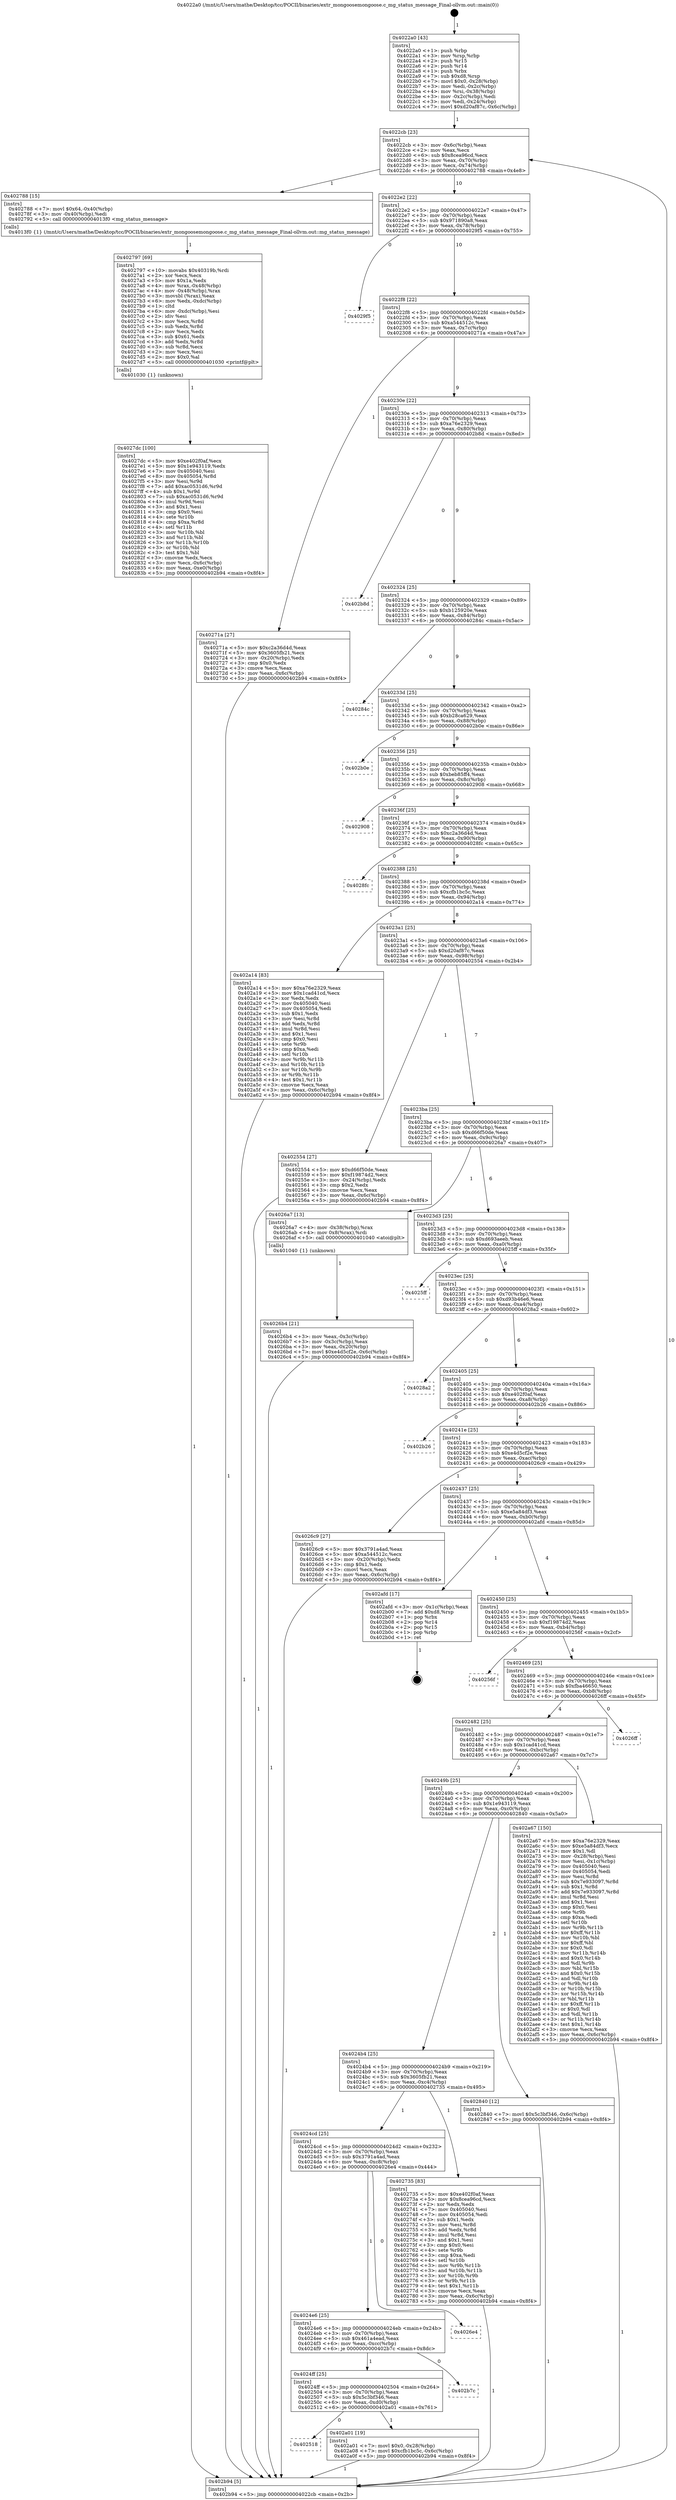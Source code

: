 digraph "0x4022a0" {
  label = "0x4022a0 (/mnt/c/Users/mathe/Desktop/tcc/POCII/binaries/extr_mongoosemongoose.c_mg_status_message_Final-ollvm.out::main(0))"
  labelloc = "t"
  node[shape=record]

  Entry [label="",width=0.3,height=0.3,shape=circle,fillcolor=black,style=filled]
  "0x4022cb" [label="{
     0x4022cb [23]\l
     | [instrs]\l
     &nbsp;&nbsp;0x4022cb \<+3\>: mov -0x6c(%rbp),%eax\l
     &nbsp;&nbsp;0x4022ce \<+2\>: mov %eax,%ecx\l
     &nbsp;&nbsp;0x4022d0 \<+6\>: sub $0x8cea96cd,%ecx\l
     &nbsp;&nbsp;0x4022d6 \<+3\>: mov %eax,-0x70(%rbp)\l
     &nbsp;&nbsp;0x4022d9 \<+3\>: mov %ecx,-0x74(%rbp)\l
     &nbsp;&nbsp;0x4022dc \<+6\>: je 0000000000402788 \<main+0x4e8\>\l
  }"]
  "0x402788" [label="{
     0x402788 [15]\l
     | [instrs]\l
     &nbsp;&nbsp;0x402788 \<+7\>: movl $0x64,-0x40(%rbp)\l
     &nbsp;&nbsp;0x40278f \<+3\>: mov -0x40(%rbp),%edi\l
     &nbsp;&nbsp;0x402792 \<+5\>: call 00000000004013f0 \<mg_status_message\>\l
     | [calls]\l
     &nbsp;&nbsp;0x4013f0 \{1\} (/mnt/c/Users/mathe/Desktop/tcc/POCII/binaries/extr_mongoosemongoose.c_mg_status_message_Final-ollvm.out::mg_status_message)\l
  }"]
  "0x4022e2" [label="{
     0x4022e2 [22]\l
     | [instrs]\l
     &nbsp;&nbsp;0x4022e2 \<+5\>: jmp 00000000004022e7 \<main+0x47\>\l
     &nbsp;&nbsp;0x4022e7 \<+3\>: mov -0x70(%rbp),%eax\l
     &nbsp;&nbsp;0x4022ea \<+5\>: sub $0x971890a8,%eax\l
     &nbsp;&nbsp;0x4022ef \<+3\>: mov %eax,-0x78(%rbp)\l
     &nbsp;&nbsp;0x4022f2 \<+6\>: je 00000000004029f5 \<main+0x755\>\l
  }"]
  Exit [label="",width=0.3,height=0.3,shape=circle,fillcolor=black,style=filled,peripheries=2]
  "0x4029f5" [label="{
     0x4029f5\l
  }", style=dashed]
  "0x4022f8" [label="{
     0x4022f8 [22]\l
     | [instrs]\l
     &nbsp;&nbsp;0x4022f8 \<+5\>: jmp 00000000004022fd \<main+0x5d\>\l
     &nbsp;&nbsp;0x4022fd \<+3\>: mov -0x70(%rbp),%eax\l
     &nbsp;&nbsp;0x402300 \<+5\>: sub $0xa544512c,%eax\l
     &nbsp;&nbsp;0x402305 \<+3\>: mov %eax,-0x7c(%rbp)\l
     &nbsp;&nbsp;0x402308 \<+6\>: je 000000000040271a \<main+0x47a\>\l
  }"]
  "0x402518" [label="{
     0x402518\l
  }", style=dashed]
  "0x40271a" [label="{
     0x40271a [27]\l
     | [instrs]\l
     &nbsp;&nbsp;0x40271a \<+5\>: mov $0xc2a36d4d,%eax\l
     &nbsp;&nbsp;0x40271f \<+5\>: mov $0x3605fb21,%ecx\l
     &nbsp;&nbsp;0x402724 \<+3\>: mov -0x20(%rbp),%edx\l
     &nbsp;&nbsp;0x402727 \<+3\>: cmp $0x0,%edx\l
     &nbsp;&nbsp;0x40272a \<+3\>: cmove %ecx,%eax\l
     &nbsp;&nbsp;0x40272d \<+3\>: mov %eax,-0x6c(%rbp)\l
     &nbsp;&nbsp;0x402730 \<+5\>: jmp 0000000000402b94 \<main+0x8f4\>\l
  }"]
  "0x40230e" [label="{
     0x40230e [22]\l
     | [instrs]\l
     &nbsp;&nbsp;0x40230e \<+5\>: jmp 0000000000402313 \<main+0x73\>\l
     &nbsp;&nbsp;0x402313 \<+3\>: mov -0x70(%rbp),%eax\l
     &nbsp;&nbsp;0x402316 \<+5\>: sub $0xa76e2329,%eax\l
     &nbsp;&nbsp;0x40231b \<+3\>: mov %eax,-0x80(%rbp)\l
     &nbsp;&nbsp;0x40231e \<+6\>: je 0000000000402b8d \<main+0x8ed\>\l
  }"]
  "0x402a01" [label="{
     0x402a01 [19]\l
     | [instrs]\l
     &nbsp;&nbsp;0x402a01 \<+7\>: movl $0x0,-0x28(%rbp)\l
     &nbsp;&nbsp;0x402a08 \<+7\>: movl $0xcfb1bc5c,-0x6c(%rbp)\l
     &nbsp;&nbsp;0x402a0f \<+5\>: jmp 0000000000402b94 \<main+0x8f4\>\l
  }"]
  "0x402b8d" [label="{
     0x402b8d\l
  }", style=dashed]
  "0x402324" [label="{
     0x402324 [25]\l
     | [instrs]\l
     &nbsp;&nbsp;0x402324 \<+5\>: jmp 0000000000402329 \<main+0x89\>\l
     &nbsp;&nbsp;0x402329 \<+3\>: mov -0x70(%rbp),%eax\l
     &nbsp;&nbsp;0x40232c \<+5\>: sub $0xb125920e,%eax\l
     &nbsp;&nbsp;0x402331 \<+6\>: mov %eax,-0x84(%rbp)\l
     &nbsp;&nbsp;0x402337 \<+6\>: je 000000000040284c \<main+0x5ac\>\l
  }"]
  "0x4024ff" [label="{
     0x4024ff [25]\l
     | [instrs]\l
     &nbsp;&nbsp;0x4024ff \<+5\>: jmp 0000000000402504 \<main+0x264\>\l
     &nbsp;&nbsp;0x402504 \<+3\>: mov -0x70(%rbp),%eax\l
     &nbsp;&nbsp;0x402507 \<+5\>: sub $0x5c3bf346,%eax\l
     &nbsp;&nbsp;0x40250c \<+6\>: mov %eax,-0xd0(%rbp)\l
     &nbsp;&nbsp;0x402512 \<+6\>: je 0000000000402a01 \<main+0x761\>\l
  }"]
  "0x40284c" [label="{
     0x40284c\l
  }", style=dashed]
  "0x40233d" [label="{
     0x40233d [25]\l
     | [instrs]\l
     &nbsp;&nbsp;0x40233d \<+5\>: jmp 0000000000402342 \<main+0xa2\>\l
     &nbsp;&nbsp;0x402342 \<+3\>: mov -0x70(%rbp),%eax\l
     &nbsp;&nbsp;0x402345 \<+5\>: sub $0xb28ca629,%eax\l
     &nbsp;&nbsp;0x40234a \<+6\>: mov %eax,-0x88(%rbp)\l
     &nbsp;&nbsp;0x402350 \<+6\>: je 0000000000402b0e \<main+0x86e\>\l
  }"]
  "0x402b7c" [label="{
     0x402b7c\l
  }", style=dashed]
  "0x402b0e" [label="{
     0x402b0e\l
  }", style=dashed]
  "0x402356" [label="{
     0x402356 [25]\l
     | [instrs]\l
     &nbsp;&nbsp;0x402356 \<+5\>: jmp 000000000040235b \<main+0xbb\>\l
     &nbsp;&nbsp;0x40235b \<+3\>: mov -0x70(%rbp),%eax\l
     &nbsp;&nbsp;0x40235e \<+5\>: sub $0xbeb85ff4,%eax\l
     &nbsp;&nbsp;0x402363 \<+6\>: mov %eax,-0x8c(%rbp)\l
     &nbsp;&nbsp;0x402369 \<+6\>: je 0000000000402908 \<main+0x668\>\l
  }"]
  "0x4024e6" [label="{
     0x4024e6 [25]\l
     | [instrs]\l
     &nbsp;&nbsp;0x4024e6 \<+5\>: jmp 00000000004024eb \<main+0x24b\>\l
     &nbsp;&nbsp;0x4024eb \<+3\>: mov -0x70(%rbp),%eax\l
     &nbsp;&nbsp;0x4024ee \<+5\>: sub $0x461a4ead,%eax\l
     &nbsp;&nbsp;0x4024f3 \<+6\>: mov %eax,-0xcc(%rbp)\l
     &nbsp;&nbsp;0x4024f9 \<+6\>: je 0000000000402b7c \<main+0x8dc\>\l
  }"]
  "0x402908" [label="{
     0x402908\l
  }", style=dashed]
  "0x40236f" [label="{
     0x40236f [25]\l
     | [instrs]\l
     &nbsp;&nbsp;0x40236f \<+5\>: jmp 0000000000402374 \<main+0xd4\>\l
     &nbsp;&nbsp;0x402374 \<+3\>: mov -0x70(%rbp),%eax\l
     &nbsp;&nbsp;0x402377 \<+5\>: sub $0xc2a36d4d,%eax\l
     &nbsp;&nbsp;0x40237c \<+6\>: mov %eax,-0x90(%rbp)\l
     &nbsp;&nbsp;0x402382 \<+6\>: je 00000000004028fc \<main+0x65c\>\l
  }"]
  "0x4026e4" [label="{
     0x4026e4\l
  }", style=dashed]
  "0x4028fc" [label="{
     0x4028fc\l
  }", style=dashed]
  "0x402388" [label="{
     0x402388 [25]\l
     | [instrs]\l
     &nbsp;&nbsp;0x402388 \<+5\>: jmp 000000000040238d \<main+0xed\>\l
     &nbsp;&nbsp;0x40238d \<+3\>: mov -0x70(%rbp),%eax\l
     &nbsp;&nbsp;0x402390 \<+5\>: sub $0xcfb1bc5c,%eax\l
     &nbsp;&nbsp;0x402395 \<+6\>: mov %eax,-0x94(%rbp)\l
     &nbsp;&nbsp;0x40239b \<+6\>: je 0000000000402a14 \<main+0x774\>\l
  }"]
  "0x4027dc" [label="{
     0x4027dc [100]\l
     | [instrs]\l
     &nbsp;&nbsp;0x4027dc \<+5\>: mov $0xe402f0af,%ecx\l
     &nbsp;&nbsp;0x4027e1 \<+5\>: mov $0x1e943119,%edx\l
     &nbsp;&nbsp;0x4027e6 \<+7\>: mov 0x405040,%esi\l
     &nbsp;&nbsp;0x4027ed \<+8\>: mov 0x405054,%r8d\l
     &nbsp;&nbsp;0x4027f5 \<+3\>: mov %esi,%r9d\l
     &nbsp;&nbsp;0x4027f8 \<+7\>: add $0xac0531d6,%r9d\l
     &nbsp;&nbsp;0x4027ff \<+4\>: sub $0x1,%r9d\l
     &nbsp;&nbsp;0x402803 \<+7\>: sub $0xac0531d6,%r9d\l
     &nbsp;&nbsp;0x40280a \<+4\>: imul %r9d,%esi\l
     &nbsp;&nbsp;0x40280e \<+3\>: and $0x1,%esi\l
     &nbsp;&nbsp;0x402811 \<+3\>: cmp $0x0,%esi\l
     &nbsp;&nbsp;0x402814 \<+4\>: sete %r10b\l
     &nbsp;&nbsp;0x402818 \<+4\>: cmp $0xa,%r8d\l
     &nbsp;&nbsp;0x40281c \<+4\>: setl %r11b\l
     &nbsp;&nbsp;0x402820 \<+3\>: mov %r10b,%bl\l
     &nbsp;&nbsp;0x402823 \<+3\>: and %r11b,%bl\l
     &nbsp;&nbsp;0x402826 \<+3\>: xor %r11b,%r10b\l
     &nbsp;&nbsp;0x402829 \<+3\>: or %r10b,%bl\l
     &nbsp;&nbsp;0x40282c \<+3\>: test $0x1,%bl\l
     &nbsp;&nbsp;0x40282f \<+3\>: cmovne %edx,%ecx\l
     &nbsp;&nbsp;0x402832 \<+3\>: mov %ecx,-0x6c(%rbp)\l
     &nbsp;&nbsp;0x402835 \<+6\>: mov %eax,-0xe0(%rbp)\l
     &nbsp;&nbsp;0x40283b \<+5\>: jmp 0000000000402b94 \<main+0x8f4\>\l
  }"]
  "0x402a14" [label="{
     0x402a14 [83]\l
     | [instrs]\l
     &nbsp;&nbsp;0x402a14 \<+5\>: mov $0xa76e2329,%eax\l
     &nbsp;&nbsp;0x402a19 \<+5\>: mov $0x1cad41cd,%ecx\l
     &nbsp;&nbsp;0x402a1e \<+2\>: xor %edx,%edx\l
     &nbsp;&nbsp;0x402a20 \<+7\>: mov 0x405040,%esi\l
     &nbsp;&nbsp;0x402a27 \<+7\>: mov 0x405054,%edi\l
     &nbsp;&nbsp;0x402a2e \<+3\>: sub $0x1,%edx\l
     &nbsp;&nbsp;0x402a31 \<+3\>: mov %esi,%r8d\l
     &nbsp;&nbsp;0x402a34 \<+3\>: add %edx,%r8d\l
     &nbsp;&nbsp;0x402a37 \<+4\>: imul %r8d,%esi\l
     &nbsp;&nbsp;0x402a3b \<+3\>: and $0x1,%esi\l
     &nbsp;&nbsp;0x402a3e \<+3\>: cmp $0x0,%esi\l
     &nbsp;&nbsp;0x402a41 \<+4\>: sete %r9b\l
     &nbsp;&nbsp;0x402a45 \<+3\>: cmp $0xa,%edi\l
     &nbsp;&nbsp;0x402a48 \<+4\>: setl %r10b\l
     &nbsp;&nbsp;0x402a4c \<+3\>: mov %r9b,%r11b\l
     &nbsp;&nbsp;0x402a4f \<+3\>: and %r10b,%r11b\l
     &nbsp;&nbsp;0x402a52 \<+3\>: xor %r10b,%r9b\l
     &nbsp;&nbsp;0x402a55 \<+3\>: or %r9b,%r11b\l
     &nbsp;&nbsp;0x402a58 \<+4\>: test $0x1,%r11b\l
     &nbsp;&nbsp;0x402a5c \<+3\>: cmovne %ecx,%eax\l
     &nbsp;&nbsp;0x402a5f \<+3\>: mov %eax,-0x6c(%rbp)\l
     &nbsp;&nbsp;0x402a62 \<+5\>: jmp 0000000000402b94 \<main+0x8f4\>\l
  }"]
  "0x4023a1" [label="{
     0x4023a1 [25]\l
     | [instrs]\l
     &nbsp;&nbsp;0x4023a1 \<+5\>: jmp 00000000004023a6 \<main+0x106\>\l
     &nbsp;&nbsp;0x4023a6 \<+3\>: mov -0x70(%rbp),%eax\l
     &nbsp;&nbsp;0x4023a9 \<+5\>: sub $0xd20af87c,%eax\l
     &nbsp;&nbsp;0x4023ae \<+6\>: mov %eax,-0x98(%rbp)\l
     &nbsp;&nbsp;0x4023b4 \<+6\>: je 0000000000402554 \<main+0x2b4\>\l
  }"]
  "0x402797" [label="{
     0x402797 [69]\l
     | [instrs]\l
     &nbsp;&nbsp;0x402797 \<+10\>: movabs $0x40319b,%rdi\l
     &nbsp;&nbsp;0x4027a1 \<+2\>: xor %ecx,%ecx\l
     &nbsp;&nbsp;0x4027a3 \<+5\>: mov $0x1a,%edx\l
     &nbsp;&nbsp;0x4027a8 \<+4\>: mov %rax,-0x48(%rbp)\l
     &nbsp;&nbsp;0x4027ac \<+4\>: mov -0x48(%rbp),%rax\l
     &nbsp;&nbsp;0x4027b0 \<+3\>: movsbl (%rax),%eax\l
     &nbsp;&nbsp;0x4027b3 \<+6\>: mov %edx,-0xdc(%rbp)\l
     &nbsp;&nbsp;0x4027b9 \<+1\>: cltd\l
     &nbsp;&nbsp;0x4027ba \<+6\>: mov -0xdc(%rbp),%esi\l
     &nbsp;&nbsp;0x4027c0 \<+2\>: idiv %esi\l
     &nbsp;&nbsp;0x4027c2 \<+3\>: mov %ecx,%r8d\l
     &nbsp;&nbsp;0x4027c5 \<+3\>: sub %edx,%r8d\l
     &nbsp;&nbsp;0x4027c8 \<+2\>: mov %ecx,%edx\l
     &nbsp;&nbsp;0x4027ca \<+3\>: sub $0x61,%edx\l
     &nbsp;&nbsp;0x4027cd \<+3\>: add %edx,%r8d\l
     &nbsp;&nbsp;0x4027d0 \<+3\>: sub %r8d,%ecx\l
     &nbsp;&nbsp;0x4027d3 \<+2\>: mov %ecx,%esi\l
     &nbsp;&nbsp;0x4027d5 \<+2\>: mov $0x0,%al\l
     &nbsp;&nbsp;0x4027d7 \<+5\>: call 0000000000401030 \<printf@plt\>\l
     | [calls]\l
     &nbsp;&nbsp;0x401030 \{1\} (unknown)\l
  }"]
  "0x402554" [label="{
     0x402554 [27]\l
     | [instrs]\l
     &nbsp;&nbsp;0x402554 \<+5\>: mov $0xd66f50de,%eax\l
     &nbsp;&nbsp;0x402559 \<+5\>: mov $0xf19874d2,%ecx\l
     &nbsp;&nbsp;0x40255e \<+3\>: mov -0x24(%rbp),%edx\l
     &nbsp;&nbsp;0x402561 \<+3\>: cmp $0x2,%edx\l
     &nbsp;&nbsp;0x402564 \<+3\>: cmovne %ecx,%eax\l
     &nbsp;&nbsp;0x402567 \<+3\>: mov %eax,-0x6c(%rbp)\l
     &nbsp;&nbsp;0x40256a \<+5\>: jmp 0000000000402b94 \<main+0x8f4\>\l
  }"]
  "0x4023ba" [label="{
     0x4023ba [25]\l
     | [instrs]\l
     &nbsp;&nbsp;0x4023ba \<+5\>: jmp 00000000004023bf \<main+0x11f\>\l
     &nbsp;&nbsp;0x4023bf \<+3\>: mov -0x70(%rbp),%eax\l
     &nbsp;&nbsp;0x4023c2 \<+5\>: sub $0xd66f50de,%eax\l
     &nbsp;&nbsp;0x4023c7 \<+6\>: mov %eax,-0x9c(%rbp)\l
     &nbsp;&nbsp;0x4023cd \<+6\>: je 00000000004026a7 \<main+0x407\>\l
  }"]
  "0x402b94" [label="{
     0x402b94 [5]\l
     | [instrs]\l
     &nbsp;&nbsp;0x402b94 \<+5\>: jmp 00000000004022cb \<main+0x2b\>\l
  }"]
  "0x4022a0" [label="{
     0x4022a0 [43]\l
     | [instrs]\l
     &nbsp;&nbsp;0x4022a0 \<+1\>: push %rbp\l
     &nbsp;&nbsp;0x4022a1 \<+3\>: mov %rsp,%rbp\l
     &nbsp;&nbsp;0x4022a4 \<+2\>: push %r15\l
     &nbsp;&nbsp;0x4022a6 \<+2\>: push %r14\l
     &nbsp;&nbsp;0x4022a8 \<+1\>: push %rbx\l
     &nbsp;&nbsp;0x4022a9 \<+7\>: sub $0xd8,%rsp\l
     &nbsp;&nbsp;0x4022b0 \<+7\>: movl $0x0,-0x28(%rbp)\l
     &nbsp;&nbsp;0x4022b7 \<+3\>: mov %edi,-0x2c(%rbp)\l
     &nbsp;&nbsp;0x4022ba \<+4\>: mov %rsi,-0x38(%rbp)\l
     &nbsp;&nbsp;0x4022be \<+3\>: mov -0x2c(%rbp),%edi\l
     &nbsp;&nbsp;0x4022c1 \<+3\>: mov %edi,-0x24(%rbp)\l
     &nbsp;&nbsp;0x4022c4 \<+7\>: movl $0xd20af87c,-0x6c(%rbp)\l
  }"]
  "0x4024cd" [label="{
     0x4024cd [25]\l
     | [instrs]\l
     &nbsp;&nbsp;0x4024cd \<+5\>: jmp 00000000004024d2 \<main+0x232\>\l
     &nbsp;&nbsp;0x4024d2 \<+3\>: mov -0x70(%rbp),%eax\l
     &nbsp;&nbsp;0x4024d5 \<+5\>: sub $0x3791a4ad,%eax\l
     &nbsp;&nbsp;0x4024da \<+6\>: mov %eax,-0xc8(%rbp)\l
     &nbsp;&nbsp;0x4024e0 \<+6\>: je 00000000004026e4 \<main+0x444\>\l
  }"]
  "0x4026a7" [label="{
     0x4026a7 [13]\l
     | [instrs]\l
     &nbsp;&nbsp;0x4026a7 \<+4\>: mov -0x38(%rbp),%rax\l
     &nbsp;&nbsp;0x4026ab \<+4\>: mov 0x8(%rax),%rdi\l
     &nbsp;&nbsp;0x4026af \<+5\>: call 0000000000401040 \<atoi@plt\>\l
     | [calls]\l
     &nbsp;&nbsp;0x401040 \{1\} (unknown)\l
  }"]
  "0x4023d3" [label="{
     0x4023d3 [25]\l
     | [instrs]\l
     &nbsp;&nbsp;0x4023d3 \<+5\>: jmp 00000000004023d8 \<main+0x138\>\l
     &nbsp;&nbsp;0x4023d8 \<+3\>: mov -0x70(%rbp),%eax\l
     &nbsp;&nbsp;0x4023db \<+5\>: sub $0xd693aeeb,%eax\l
     &nbsp;&nbsp;0x4023e0 \<+6\>: mov %eax,-0xa0(%rbp)\l
     &nbsp;&nbsp;0x4023e6 \<+6\>: je 00000000004025ff \<main+0x35f\>\l
  }"]
  "0x4026b4" [label="{
     0x4026b4 [21]\l
     | [instrs]\l
     &nbsp;&nbsp;0x4026b4 \<+3\>: mov %eax,-0x3c(%rbp)\l
     &nbsp;&nbsp;0x4026b7 \<+3\>: mov -0x3c(%rbp),%eax\l
     &nbsp;&nbsp;0x4026ba \<+3\>: mov %eax,-0x20(%rbp)\l
     &nbsp;&nbsp;0x4026bd \<+7\>: movl $0xe4d5cf2e,-0x6c(%rbp)\l
     &nbsp;&nbsp;0x4026c4 \<+5\>: jmp 0000000000402b94 \<main+0x8f4\>\l
  }"]
  "0x402735" [label="{
     0x402735 [83]\l
     | [instrs]\l
     &nbsp;&nbsp;0x402735 \<+5\>: mov $0xe402f0af,%eax\l
     &nbsp;&nbsp;0x40273a \<+5\>: mov $0x8cea96cd,%ecx\l
     &nbsp;&nbsp;0x40273f \<+2\>: xor %edx,%edx\l
     &nbsp;&nbsp;0x402741 \<+7\>: mov 0x405040,%esi\l
     &nbsp;&nbsp;0x402748 \<+7\>: mov 0x405054,%edi\l
     &nbsp;&nbsp;0x40274f \<+3\>: sub $0x1,%edx\l
     &nbsp;&nbsp;0x402752 \<+3\>: mov %esi,%r8d\l
     &nbsp;&nbsp;0x402755 \<+3\>: add %edx,%r8d\l
     &nbsp;&nbsp;0x402758 \<+4\>: imul %r8d,%esi\l
     &nbsp;&nbsp;0x40275c \<+3\>: and $0x1,%esi\l
     &nbsp;&nbsp;0x40275f \<+3\>: cmp $0x0,%esi\l
     &nbsp;&nbsp;0x402762 \<+4\>: sete %r9b\l
     &nbsp;&nbsp;0x402766 \<+3\>: cmp $0xa,%edi\l
     &nbsp;&nbsp;0x402769 \<+4\>: setl %r10b\l
     &nbsp;&nbsp;0x40276d \<+3\>: mov %r9b,%r11b\l
     &nbsp;&nbsp;0x402770 \<+3\>: and %r10b,%r11b\l
     &nbsp;&nbsp;0x402773 \<+3\>: xor %r10b,%r9b\l
     &nbsp;&nbsp;0x402776 \<+3\>: or %r9b,%r11b\l
     &nbsp;&nbsp;0x402779 \<+4\>: test $0x1,%r11b\l
     &nbsp;&nbsp;0x40277d \<+3\>: cmovne %ecx,%eax\l
     &nbsp;&nbsp;0x402780 \<+3\>: mov %eax,-0x6c(%rbp)\l
     &nbsp;&nbsp;0x402783 \<+5\>: jmp 0000000000402b94 \<main+0x8f4\>\l
  }"]
  "0x4025ff" [label="{
     0x4025ff\l
  }", style=dashed]
  "0x4023ec" [label="{
     0x4023ec [25]\l
     | [instrs]\l
     &nbsp;&nbsp;0x4023ec \<+5\>: jmp 00000000004023f1 \<main+0x151\>\l
     &nbsp;&nbsp;0x4023f1 \<+3\>: mov -0x70(%rbp),%eax\l
     &nbsp;&nbsp;0x4023f4 \<+5\>: sub $0xd93b46e6,%eax\l
     &nbsp;&nbsp;0x4023f9 \<+6\>: mov %eax,-0xa4(%rbp)\l
     &nbsp;&nbsp;0x4023ff \<+6\>: je 00000000004028a2 \<main+0x602\>\l
  }"]
  "0x4024b4" [label="{
     0x4024b4 [25]\l
     | [instrs]\l
     &nbsp;&nbsp;0x4024b4 \<+5\>: jmp 00000000004024b9 \<main+0x219\>\l
     &nbsp;&nbsp;0x4024b9 \<+3\>: mov -0x70(%rbp),%eax\l
     &nbsp;&nbsp;0x4024bc \<+5\>: sub $0x3605fb21,%eax\l
     &nbsp;&nbsp;0x4024c1 \<+6\>: mov %eax,-0xc4(%rbp)\l
     &nbsp;&nbsp;0x4024c7 \<+6\>: je 0000000000402735 \<main+0x495\>\l
  }"]
  "0x4028a2" [label="{
     0x4028a2\l
  }", style=dashed]
  "0x402405" [label="{
     0x402405 [25]\l
     | [instrs]\l
     &nbsp;&nbsp;0x402405 \<+5\>: jmp 000000000040240a \<main+0x16a\>\l
     &nbsp;&nbsp;0x40240a \<+3\>: mov -0x70(%rbp),%eax\l
     &nbsp;&nbsp;0x40240d \<+5\>: sub $0xe402f0af,%eax\l
     &nbsp;&nbsp;0x402412 \<+6\>: mov %eax,-0xa8(%rbp)\l
     &nbsp;&nbsp;0x402418 \<+6\>: je 0000000000402b26 \<main+0x886\>\l
  }"]
  "0x402840" [label="{
     0x402840 [12]\l
     | [instrs]\l
     &nbsp;&nbsp;0x402840 \<+7\>: movl $0x5c3bf346,-0x6c(%rbp)\l
     &nbsp;&nbsp;0x402847 \<+5\>: jmp 0000000000402b94 \<main+0x8f4\>\l
  }"]
  "0x402b26" [label="{
     0x402b26\l
  }", style=dashed]
  "0x40241e" [label="{
     0x40241e [25]\l
     | [instrs]\l
     &nbsp;&nbsp;0x40241e \<+5\>: jmp 0000000000402423 \<main+0x183\>\l
     &nbsp;&nbsp;0x402423 \<+3\>: mov -0x70(%rbp),%eax\l
     &nbsp;&nbsp;0x402426 \<+5\>: sub $0xe4d5cf2e,%eax\l
     &nbsp;&nbsp;0x40242b \<+6\>: mov %eax,-0xac(%rbp)\l
     &nbsp;&nbsp;0x402431 \<+6\>: je 00000000004026c9 \<main+0x429\>\l
  }"]
  "0x40249b" [label="{
     0x40249b [25]\l
     | [instrs]\l
     &nbsp;&nbsp;0x40249b \<+5\>: jmp 00000000004024a0 \<main+0x200\>\l
     &nbsp;&nbsp;0x4024a0 \<+3\>: mov -0x70(%rbp),%eax\l
     &nbsp;&nbsp;0x4024a3 \<+5\>: sub $0x1e943119,%eax\l
     &nbsp;&nbsp;0x4024a8 \<+6\>: mov %eax,-0xc0(%rbp)\l
     &nbsp;&nbsp;0x4024ae \<+6\>: je 0000000000402840 \<main+0x5a0\>\l
  }"]
  "0x4026c9" [label="{
     0x4026c9 [27]\l
     | [instrs]\l
     &nbsp;&nbsp;0x4026c9 \<+5\>: mov $0x3791a4ad,%eax\l
     &nbsp;&nbsp;0x4026ce \<+5\>: mov $0xa544512c,%ecx\l
     &nbsp;&nbsp;0x4026d3 \<+3\>: mov -0x20(%rbp),%edx\l
     &nbsp;&nbsp;0x4026d6 \<+3\>: cmp $0x1,%edx\l
     &nbsp;&nbsp;0x4026d9 \<+3\>: cmovl %ecx,%eax\l
     &nbsp;&nbsp;0x4026dc \<+3\>: mov %eax,-0x6c(%rbp)\l
     &nbsp;&nbsp;0x4026df \<+5\>: jmp 0000000000402b94 \<main+0x8f4\>\l
  }"]
  "0x402437" [label="{
     0x402437 [25]\l
     | [instrs]\l
     &nbsp;&nbsp;0x402437 \<+5\>: jmp 000000000040243c \<main+0x19c\>\l
     &nbsp;&nbsp;0x40243c \<+3\>: mov -0x70(%rbp),%eax\l
     &nbsp;&nbsp;0x40243f \<+5\>: sub $0xe5a84df3,%eax\l
     &nbsp;&nbsp;0x402444 \<+6\>: mov %eax,-0xb0(%rbp)\l
     &nbsp;&nbsp;0x40244a \<+6\>: je 0000000000402afd \<main+0x85d\>\l
  }"]
  "0x402a67" [label="{
     0x402a67 [150]\l
     | [instrs]\l
     &nbsp;&nbsp;0x402a67 \<+5\>: mov $0xa76e2329,%eax\l
     &nbsp;&nbsp;0x402a6c \<+5\>: mov $0xe5a84df3,%ecx\l
     &nbsp;&nbsp;0x402a71 \<+2\>: mov $0x1,%dl\l
     &nbsp;&nbsp;0x402a73 \<+3\>: mov -0x28(%rbp),%esi\l
     &nbsp;&nbsp;0x402a76 \<+3\>: mov %esi,-0x1c(%rbp)\l
     &nbsp;&nbsp;0x402a79 \<+7\>: mov 0x405040,%esi\l
     &nbsp;&nbsp;0x402a80 \<+7\>: mov 0x405054,%edi\l
     &nbsp;&nbsp;0x402a87 \<+3\>: mov %esi,%r8d\l
     &nbsp;&nbsp;0x402a8a \<+7\>: sub $0x7e933097,%r8d\l
     &nbsp;&nbsp;0x402a91 \<+4\>: sub $0x1,%r8d\l
     &nbsp;&nbsp;0x402a95 \<+7\>: add $0x7e933097,%r8d\l
     &nbsp;&nbsp;0x402a9c \<+4\>: imul %r8d,%esi\l
     &nbsp;&nbsp;0x402aa0 \<+3\>: and $0x1,%esi\l
     &nbsp;&nbsp;0x402aa3 \<+3\>: cmp $0x0,%esi\l
     &nbsp;&nbsp;0x402aa6 \<+4\>: sete %r9b\l
     &nbsp;&nbsp;0x402aaa \<+3\>: cmp $0xa,%edi\l
     &nbsp;&nbsp;0x402aad \<+4\>: setl %r10b\l
     &nbsp;&nbsp;0x402ab1 \<+3\>: mov %r9b,%r11b\l
     &nbsp;&nbsp;0x402ab4 \<+4\>: xor $0xff,%r11b\l
     &nbsp;&nbsp;0x402ab8 \<+3\>: mov %r10b,%bl\l
     &nbsp;&nbsp;0x402abb \<+3\>: xor $0xff,%bl\l
     &nbsp;&nbsp;0x402abe \<+3\>: xor $0x0,%dl\l
     &nbsp;&nbsp;0x402ac1 \<+3\>: mov %r11b,%r14b\l
     &nbsp;&nbsp;0x402ac4 \<+4\>: and $0x0,%r14b\l
     &nbsp;&nbsp;0x402ac8 \<+3\>: and %dl,%r9b\l
     &nbsp;&nbsp;0x402acb \<+3\>: mov %bl,%r15b\l
     &nbsp;&nbsp;0x402ace \<+4\>: and $0x0,%r15b\l
     &nbsp;&nbsp;0x402ad2 \<+3\>: and %dl,%r10b\l
     &nbsp;&nbsp;0x402ad5 \<+3\>: or %r9b,%r14b\l
     &nbsp;&nbsp;0x402ad8 \<+3\>: or %r10b,%r15b\l
     &nbsp;&nbsp;0x402adb \<+3\>: xor %r15b,%r14b\l
     &nbsp;&nbsp;0x402ade \<+3\>: or %bl,%r11b\l
     &nbsp;&nbsp;0x402ae1 \<+4\>: xor $0xff,%r11b\l
     &nbsp;&nbsp;0x402ae5 \<+3\>: or $0x0,%dl\l
     &nbsp;&nbsp;0x402ae8 \<+3\>: and %dl,%r11b\l
     &nbsp;&nbsp;0x402aeb \<+3\>: or %r11b,%r14b\l
     &nbsp;&nbsp;0x402aee \<+4\>: test $0x1,%r14b\l
     &nbsp;&nbsp;0x402af2 \<+3\>: cmovne %ecx,%eax\l
     &nbsp;&nbsp;0x402af5 \<+3\>: mov %eax,-0x6c(%rbp)\l
     &nbsp;&nbsp;0x402af8 \<+5\>: jmp 0000000000402b94 \<main+0x8f4\>\l
  }"]
  "0x402afd" [label="{
     0x402afd [17]\l
     | [instrs]\l
     &nbsp;&nbsp;0x402afd \<+3\>: mov -0x1c(%rbp),%eax\l
     &nbsp;&nbsp;0x402b00 \<+7\>: add $0xd8,%rsp\l
     &nbsp;&nbsp;0x402b07 \<+1\>: pop %rbx\l
     &nbsp;&nbsp;0x402b08 \<+2\>: pop %r14\l
     &nbsp;&nbsp;0x402b0a \<+2\>: pop %r15\l
     &nbsp;&nbsp;0x402b0c \<+1\>: pop %rbp\l
     &nbsp;&nbsp;0x402b0d \<+1\>: ret\l
  }"]
  "0x402450" [label="{
     0x402450 [25]\l
     | [instrs]\l
     &nbsp;&nbsp;0x402450 \<+5\>: jmp 0000000000402455 \<main+0x1b5\>\l
     &nbsp;&nbsp;0x402455 \<+3\>: mov -0x70(%rbp),%eax\l
     &nbsp;&nbsp;0x402458 \<+5\>: sub $0xf19874d2,%eax\l
     &nbsp;&nbsp;0x40245d \<+6\>: mov %eax,-0xb4(%rbp)\l
     &nbsp;&nbsp;0x402463 \<+6\>: je 000000000040256f \<main+0x2cf\>\l
  }"]
  "0x402482" [label="{
     0x402482 [25]\l
     | [instrs]\l
     &nbsp;&nbsp;0x402482 \<+5\>: jmp 0000000000402487 \<main+0x1e7\>\l
     &nbsp;&nbsp;0x402487 \<+3\>: mov -0x70(%rbp),%eax\l
     &nbsp;&nbsp;0x40248a \<+5\>: sub $0x1cad41cd,%eax\l
     &nbsp;&nbsp;0x40248f \<+6\>: mov %eax,-0xbc(%rbp)\l
     &nbsp;&nbsp;0x402495 \<+6\>: je 0000000000402a67 \<main+0x7c7\>\l
  }"]
  "0x40256f" [label="{
     0x40256f\l
  }", style=dashed]
  "0x402469" [label="{
     0x402469 [25]\l
     | [instrs]\l
     &nbsp;&nbsp;0x402469 \<+5\>: jmp 000000000040246e \<main+0x1ce\>\l
     &nbsp;&nbsp;0x40246e \<+3\>: mov -0x70(%rbp),%eax\l
     &nbsp;&nbsp;0x402471 \<+5\>: sub $0xfba46650,%eax\l
     &nbsp;&nbsp;0x402476 \<+6\>: mov %eax,-0xb8(%rbp)\l
     &nbsp;&nbsp;0x40247c \<+6\>: je 00000000004026ff \<main+0x45f\>\l
  }"]
  "0x4026ff" [label="{
     0x4026ff\l
  }", style=dashed]
  Entry -> "0x4022a0" [label=" 1"]
  "0x4022cb" -> "0x402788" [label=" 1"]
  "0x4022cb" -> "0x4022e2" [label=" 10"]
  "0x402afd" -> Exit [label=" 1"]
  "0x4022e2" -> "0x4029f5" [label=" 0"]
  "0x4022e2" -> "0x4022f8" [label=" 10"]
  "0x402a67" -> "0x402b94" [label=" 1"]
  "0x4022f8" -> "0x40271a" [label=" 1"]
  "0x4022f8" -> "0x40230e" [label=" 9"]
  "0x402a14" -> "0x402b94" [label=" 1"]
  "0x40230e" -> "0x402b8d" [label=" 0"]
  "0x40230e" -> "0x402324" [label=" 9"]
  "0x402a01" -> "0x402b94" [label=" 1"]
  "0x402324" -> "0x40284c" [label=" 0"]
  "0x402324" -> "0x40233d" [label=" 9"]
  "0x4024ff" -> "0x402a01" [label=" 1"]
  "0x40233d" -> "0x402b0e" [label=" 0"]
  "0x40233d" -> "0x402356" [label=" 9"]
  "0x4024ff" -> "0x402518" [label=" 0"]
  "0x402356" -> "0x402908" [label=" 0"]
  "0x402356" -> "0x40236f" [label=" 9"]
  "0x4024e6" -> "0x402b7c" [label=" 0"]
  "0x40236f" -> "0x4028fc" [label=" 0"]
  "0x40236f" -> "0x402388" [label=" 9"]
  "0x4024e6" -> "0x4024ff" [label=" 1"]
  "0x402388" -> "0x402a14" [label=" 1"]
  "0x402388" -> "0x4023a1" [label=" 8"]
  "0x4024cd" -> "0x4026e4" [label=" 0"]
  "0x4023a1" -> "0x402554" [label=" 1"]
  "0x4023a1" -> "0x4023ba" [label=" 7"]
  "0x402554" -> "0x402b94" [label=" 1"]
  "0x4022a0" -> "0x4022cb" [label=" 1"]
  "0x402b94" -> "0x4022cb" [label=" 10"]
  "0x4024cd" -> "0x4024e6" [label=" 1"]
  "0x4023ba" -> "0x4026a7" [label=" 1"]
  "0x4023ba" -> "0x4023d3" [label=" 6"]
  "0x4026a7" -> "0x4026b4" [label=" 1"]
  "0x4026b4" -> "0x402b94" [label=" 1"]
  "0x402840" -> "0x402b94" [label=" 1"]
  "0x4023d3" -> "0x4025ff" [label=" 0"]
  "0x4023d3" -> "0x4023ec" [label=" 6"]
  "0x4027dc" -> "0x402b94" [label=" 1"]
  "0x4023ec" -> "0x4028a2" [label=" 0"]
  "0x4023ec" -> "0x402405" [label=" 6"]
  "0x402788" -> "0x402797" [label=" 1"]
  "0x402405" -> "0x402b26" [label=" 0"]
  "0x402405" -> "0x40241e" [label=" 6"]
  "0x402735" -> "0x402b94" [label=" 1"]
  "0x40241e" -> "0x4026c9" [label=" 1"]
  "0x40241e" -> "0x402437" [label=" 5"]
  "0x4026c9" -> "0x402b94" [label=" 1"]
  "0x40271a" -> "0x402b94" [label=" 1"]
  "0x4024b4" -> "0x402735" [label=" 1"]
  "0x402437" -> "0x402afd" [label=" 1"]
  "0x402437" -> "0x402450" [label=" 4"]
  "0x402797" -> "0x4027dc" [label=" 1"]
  "0x402450" -> "0x40256f" [label=" 0"]
  "0x402450" -> "0x402469" [label=" 4"]
  "0x40249b" -> "0x402840" [label=" 1"]
  "0x402469" -> "0x4026ff" [label=" 0"]
  "0x402469" -> "0x402482" [label=" 4"]
  "0x40249b" -> "0x4024b4" [label=" 2"]
  "0x402482" -> "0x402a67" [label=" 1"]
  "0x402482" -> "0x40249b" [label=" 3"]
  "0x4024b4" -> "0x4024cd" [label=" 1"]
}
